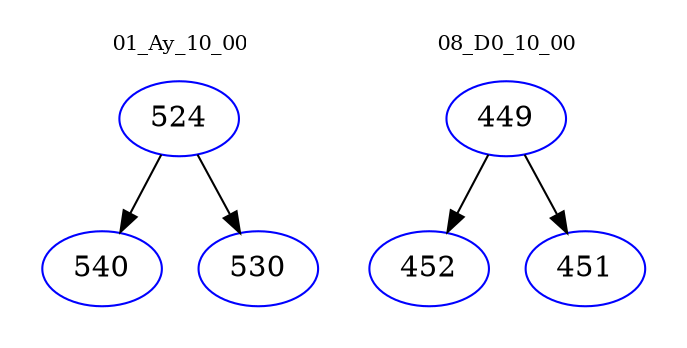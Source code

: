 digraph{
subgraph cluster_0 {
color = white
label = "01_Ay_10_00";
fontsize=10;
T0_524 [label="524", color="blue"]
T0_524 -> T0_540 [color="black"]
T0_540 [label="540", color="blue"]
T0_524 -> T0_530 [color="black"]
T0_530 [label="530", color="blue"]
}
subgraph cluster_1 {
color = white
label = "08_D0_10_00";
fontsize=10;
T1_449 [label="449", color="blue"]
T1_449 -> T1_452 [color="black"]
T1_452 [label="452", color="blue"]
T1_449 -> T1_451 [color="black"]
T1_451 [label="451", color="blue"]
}
}
